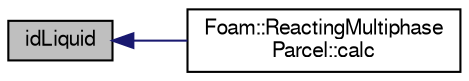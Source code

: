 digraph "idLiquid"
{
  bgcolor="transparent";
  edge [fontname="FreeSans",fontsize="10",labelfontname="FreeSans",labelfontsize="10"];
  node [fontname="FreeSans",fontsize="10",shape=record];
  rankdir="LR";
  Node1 [label="idLiquid",height=0.2,width=0.4,color="black", fillcolor="grey75", style="filled" fontcolor="black"];
  Node1 -> Node2 [dir="back",color="midnightblue",fontsize="10",style="solid",fontname="FreeSans"];
  Node2 [label="Foam::ReactingMultiphase\lParcel::calc",height=0.2,width=0.4,color="black",URL="$a02025.html#a1c2aa9de8e2381d1a7be78bd687fd255",tooltip="Update parcel properties over the time interval. "];
}
